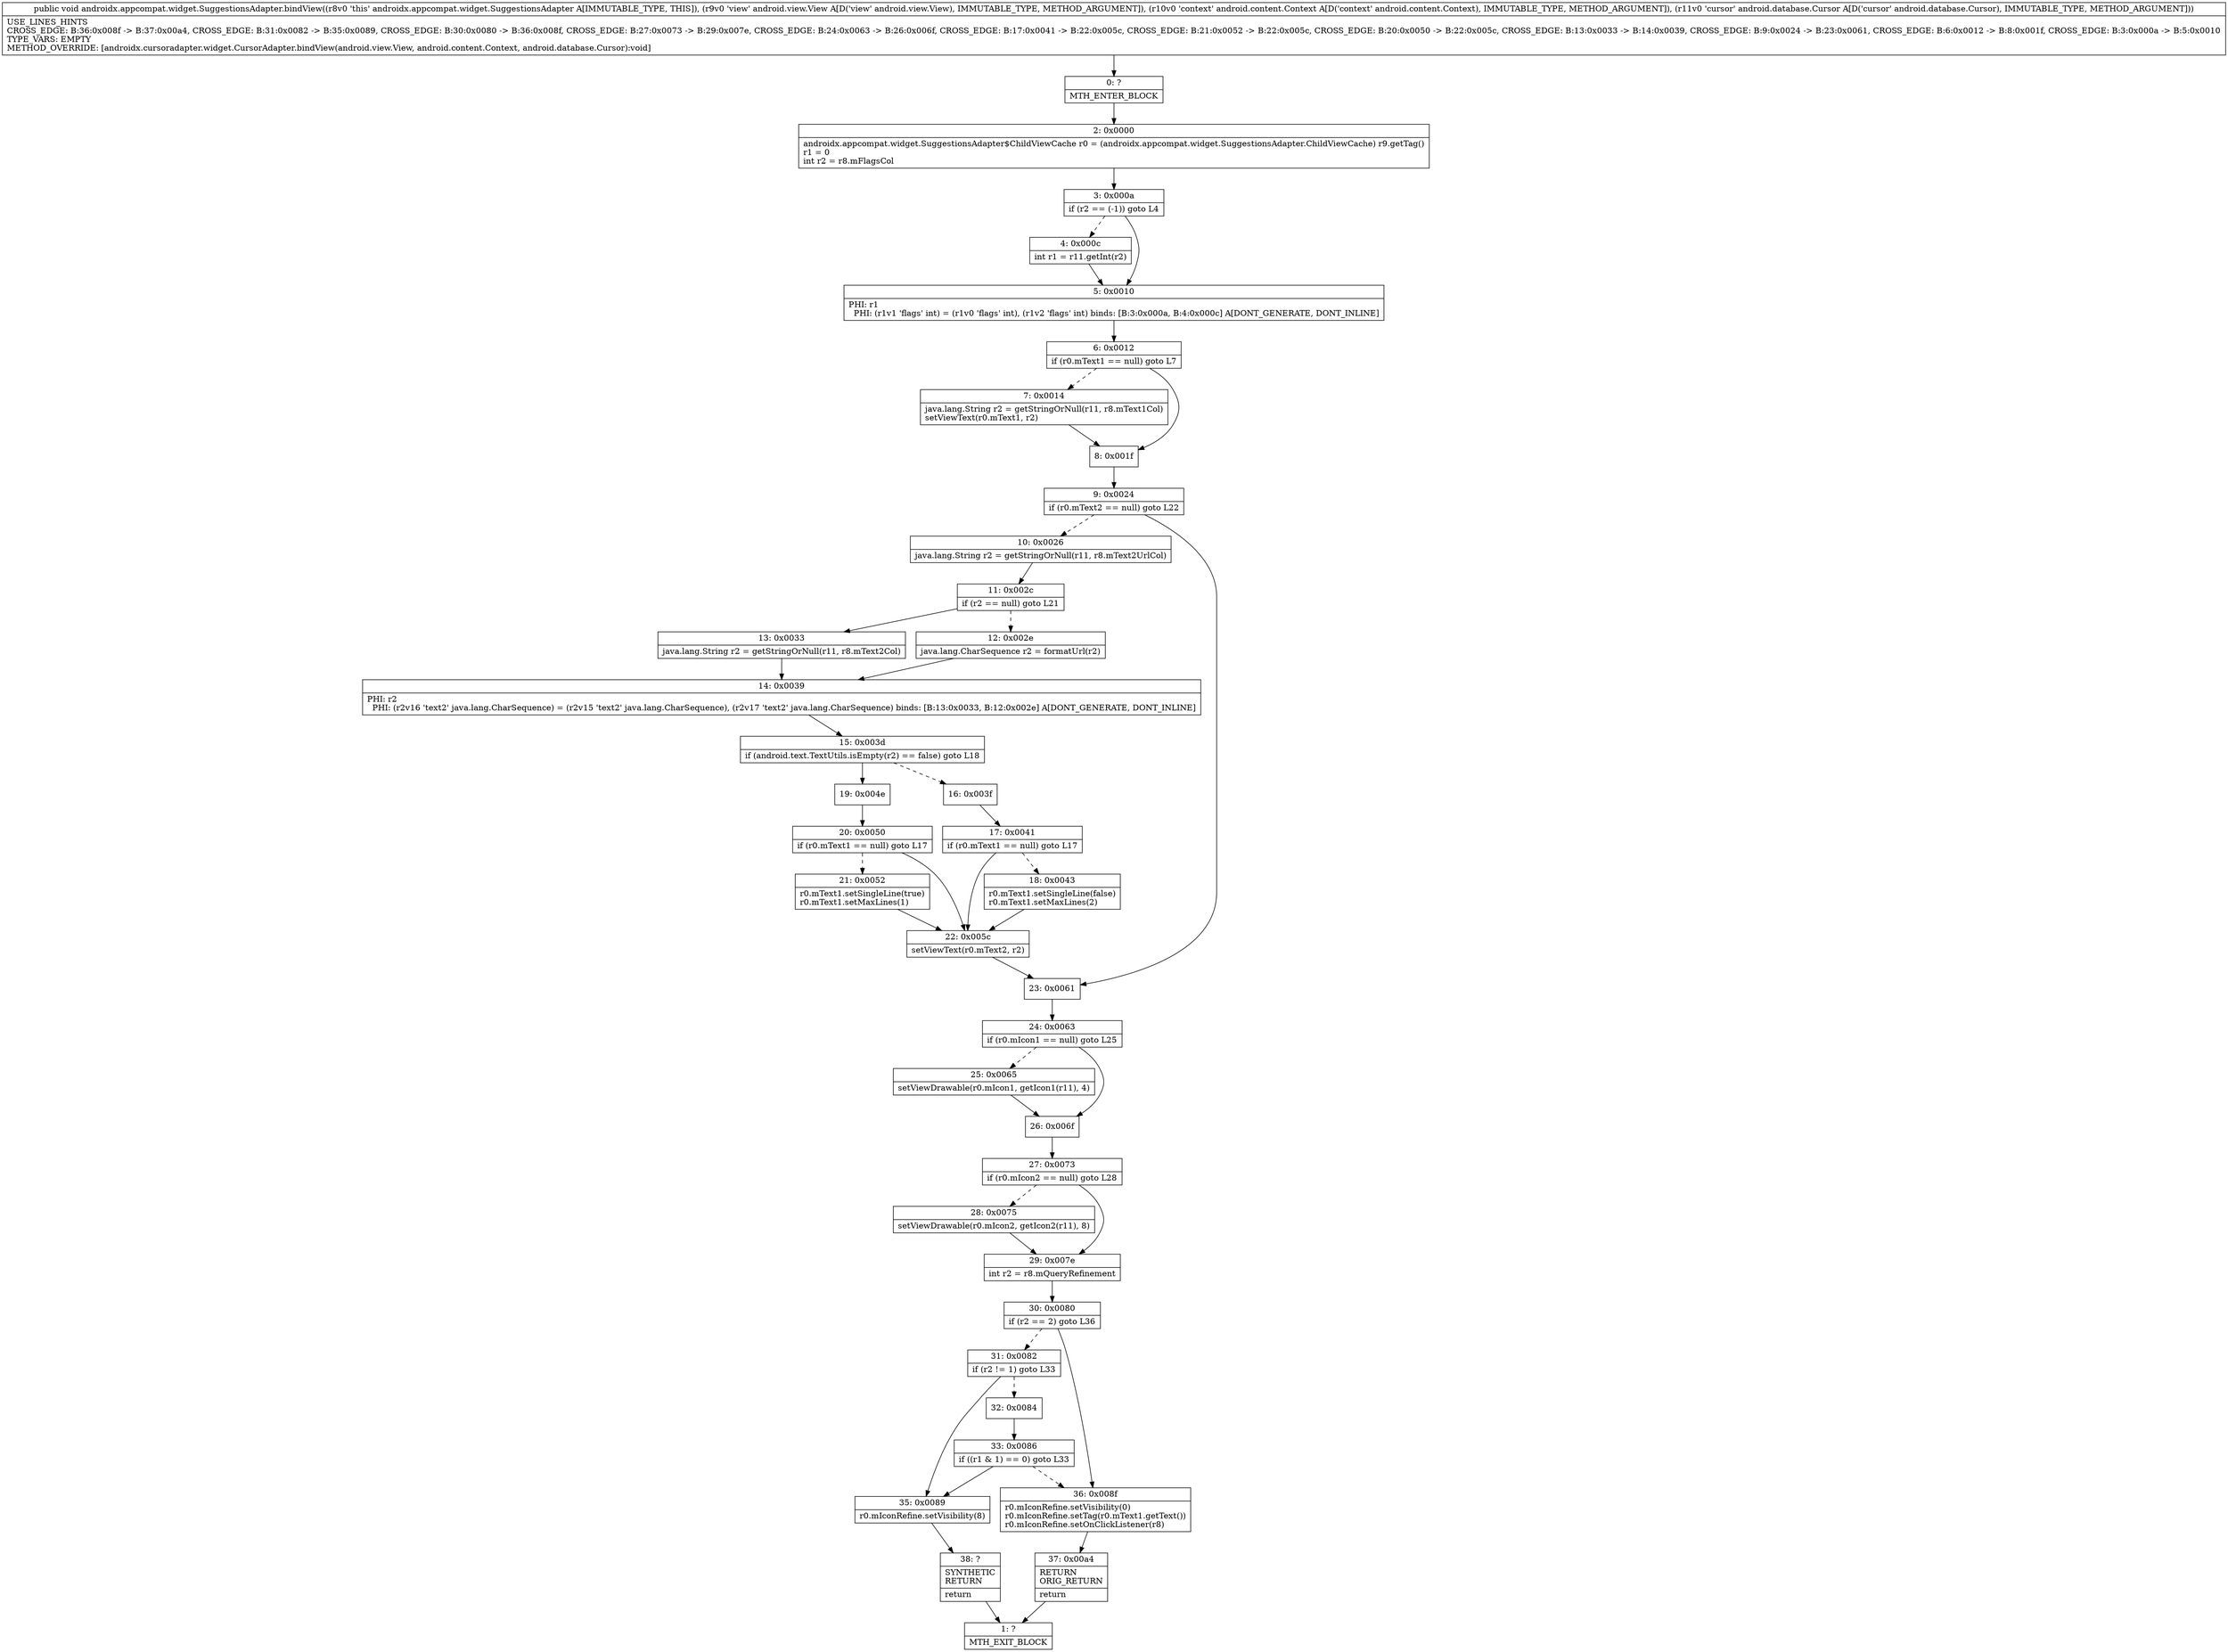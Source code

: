 digraph "CFG forandroidx.appcompat.widget.SuggestionsAdapter.bindView(Landroid\/view\/View;Landroid\/content\/Context;Landroid\/database\/Cursor;)V" {
Node_0 [shape=record,label="{0\:\ ?|MTH_ENTER_BLOCK\l}"];
Node_2 [shape=record,label="{2\:\ 0x0000|androidx.appcompat.widget.SuggestionsAdapter$ChildViewCache r0 = (androidx.appcompat.widget.SuggestionsAdapter.ChildViewCache) r9.getTag()\lr1 = 0\lint r2 = r8.mFlagsCol\l}"];
Node_3 [shape=record,label="{3\:\ 0x000a|if (r2 == (\-1)) goto L4\l}"];
Node_4 [shape=record,label="{4\:\ 0x000c|int r1 = r11.getInt(r2)\l}"];
Node_5 [shape=record,label="{5\:\ 0x0010|PHI: r1 \l  PHI: (r1v1 'flags' int) = (r1v0 'flags' int), (r1v2 'flags' int) binds: [B:3:0x000a, B:4:0x000c] A[DONT_GENERATE, DONT_INLINE]\l}"];
Node_6 [shape=record,label="{6\:\ 0x0012|if (r0.mText1 == null) goto L7\l}"];
Node_7 [shape=record,label="{7\:\ 0x0014|java.lang.String r2 = getStringOrNull(r11, r8.mText1Col)\lsetViewText(r0.mText1, r2)\l}"];
Node_8 [shape=record,label="{8\:\ 0x001f}"];
Node_9 [shape=record,label="{9\:\ 0x0024|if (r0.mText2 == null) goto L22\l}"];
Node_10 [shape=record,label="{10\:\ 0x0026|java.lang.String r2 = getStringOrNull(r11, r8.mText2UrlCol)\l}"];
Node_11 [shape=record,label="{11\:\ 0x002c|if (r2 == null) goto L21\l}"];
Node_12 [shape=record,label="{12\:\ 0x002e|java.lang.CharSequence r2 = formatUrl(r2)\l}"];
Node_14 [shape=record,label="{14\:\ 0x0039|PHI: r2 \l  PHI: (r2v16 'text2' java.lang.CharSequence) = (r2v15 'text2' java.lang.CharSequence), (r2v17 'text2' java.lang.CharSequence) binds: [B:13:0x0033, B:12:0x002e] A[DONT_GENERATE, DONT_INLINE]\l}"];
Node_15 [shape=record,label="{15\:\ 0x003d|if (android.text.TextUtils.isEmpty(r2) == false) goto L18\l}"];
Node_16 [shape=record,label="{16\:\ 0x003f}"];
Node_17 [shape=record,label="{17\:\ 0x0041|if (r0.mText1 == null) goto L17\l}"];
Node_18 [shape=record,label="{18\:\ 0x0043|r0.mText1.setSingleLine(false)\lr0.mText1.setMaxLines(2)\l}"];
Node_22 [shape=record,label="{22\:\ 0x005c|setViewText(r0.mText2, r2)\l}"];
Node_19 [shape=record,label="{19\:\ 0x004e}"];
Node_20 [shape=record,label="{20\:\ 0x0050|if (r0.mText1 == null) goto L17\l}"];
Node_21 [shape=record,label="{21\:\ 0x0052|r0.mText1.setSingleLine(true)\lr0.mText1.setMaxLines(1)\l}"];
Node_13 [shape=record,label="{13\:\ 0x0033|java.lang.String r2 = getStringOrNull(r11, r8.mText2Col)\l}"];
Node_23 [shape=record,label="{23\:\ 0x0061}"];
Node_24 [shape=record,label="{24\:\ 0x0063|if (r0.mIcon1 == null) goto L25\l}"];
Node_25 [shape=record,label="{25\:\ 0x0065|setViewDrawable(r0.mIcon1, getIcon1(r11), 4)\l}"];
Node_26 [shape=record,label="{26\:\ 0x006f}"];
Node_27 [shape=record,label="{27\:\ 0x0073|if (r0.mIcon2 == null) goto L28\l}"];
Node_28 [shape=record,label="{28\:\ 0x0075|setViewDrawable(r0.mIcon2, getIcon2(r11), 8)\l}"];
Node_29 [shape=record,label="{29\:\ 0x007e|int r2 = r8.mQueryRefinement\l}"];
Node_30 [shape=record,label="{30\:\ 0x0080|if (r2 == 2) goto L36\l}"];
Node_31 [shape=record,label="{31\:\ 0x0082|if (r2 != 1) goto L33\l}"];
Node_32 [shape=record,label="{32\:\ 0x0084}"];
Node_33 [shape=record,label="{33\:\ 0x0086|if ((r1 & 1) == 0) goto L33\l}"];
Node_35 [shape=record,label="{35\:\ 0x0089|r0.mIconRefine.setVisibility(8)\l}"];
Node_38 [shape=record,label="{38\:\ ?|SYNTHETIC\lRETURN\l|return\l}"];
Node_1 [shape=record,label="{1\:\ ?|MTH_EXIT_BLOCK\l}"];
Node_36 [shape=record,label="{36\:\ 0x008f|r0.mIconRefine.setVisibility(0)\lr0.mIconRefine.setTag(r0.mText1.getText())\lr0.mIconRefine.setOnClickListener(r8)\l}"];
Node_37 [shape=record,label="{37\:\ 0x00a4|RETURN\lORIG_RETURN\l|return\l}"];
MethodNode[shape=record,label="{public void androidx.appcompat.widget.SuggestionsAdapter.bindView((r8v0 'this' androidx.appcompat.widget.SuggestionsAdapter A[IMMUTABLE_TYPE, THIS]), (r9v0 'view' android.view.View A[D('view' android.view.View), IMMUTABLE_TYPE, METHOD_ARGUMENT]), (r10v0 'context' android.content.Context A[D('context' android.content.Context), IMMUTABLE_TYPE, METHOD_ARGUMENT]), (r11v0 'cursor' android.database.Cursor A[D('cursor' android.database.Cursor), IMMUTABLE_TYPE, METHOD_ARGUMENT]))  | USE_LINES_HINTS\lCROSS_EDGE: B:36:0x008f \-\> B:37:0x00a4, CROSS_EDGE: B:31:0x0082 \-\> B:35:0x0089, CROSS_EDGE: B:30:0x0080 \-\> B:36:0x008f, CROSS_EDGE: B:27:0x0073 \-\> B:29:0x007e, CROSS_EDGE: B:24:0x0063 \-\> B:26:0x006f, CROSS_EDGE: B:17:0x0041 \-\> B:22:0x005c, CROSS_EDGE: B:21:0x0052 \-\> B:22:0x005c, CROSS_EDGE: B:20:0x0050 \-\> B:22:0x005c, CROSS_EDGE: B:13:0x0033 \-\> B:14:0x0039, CROSS_EDGE: B:9:0x0024 \-\> B:23:0x0061, CROSS_EDGE: B:6:0x0012 \-\> B:8:0x001f, CROSS_EDGE: B:3:0x000a \-\> B:5:0x0010\lTYPE_VARS: EMPTY\lMETHOD_OVERRIDE: [androidx.cursoradapter.widget.CursorAdapter.bindView(android.view.View, android.content.Context, android.database.Cursor):void]\l}"];
MethodNode -> Node_0;Node_0 -> Node_2;
Node_2 -> Node_3;
Node_3 -> Node_4[style=dashed];
Node_3 -> Node_5;
Node_4 -> Node_5;
Node_5 -> Node_6;
Node_6 -> Node_7[style=dashed];
Node_6 -> Node_8;
Node_7 -> Node_8;
Node_8 -> Node_9;
Node_9 -> Node_10[style=dashed];
Node_9 -> Node_23;
Node_10 -> Node_11;
Node_11 -> Node_12[style=dashed];
Node_11 -> Node_13;
Node_12 -> Node_14;
Node_14 -> Node_15;
Node_15 -> Node_16[style=dashed];
Node_15 -> Node_19;
Node_16 -> Node_17;
Node_17 -> Node_18[style=dashed];
Node_17 -> Node_22;
Node_18 -> Node_22;
Node_22 -> Node_23;
Node_19 -> Node_20;
Node_20 -> Node_21[style=dashed];
Node_20 -> Node_22;
Node_21 -> Node_22;
Node_13 -> Node_14;
Node_23 -> Node_24;
Node_24 -> Node_25[style=dashed];
Node_24 -> Node_26;
Node_25 -> Node_26;
Node_26 -> Node_27;
Node_27 -> Node_28[style=dashed];
Node_27 -> Node_29;
Node_28 -> Node_29;
Node_29 -> Node_30;
Node_30 -> Node_31[style=dashed];
Node_30 -> Node_36;
Node_31 -> Node_32[style=dashed];
Node_31 -> Node_35;
Node_32 -> Node_33;
Node_33 -> Node_35;
Node_33 -> Node_36[style=dashed];
Node_35 -> Node_38;
Node_38 -> Node_1;
Node_36 -> Node_37;
Node_37 -> Node_1;
}

